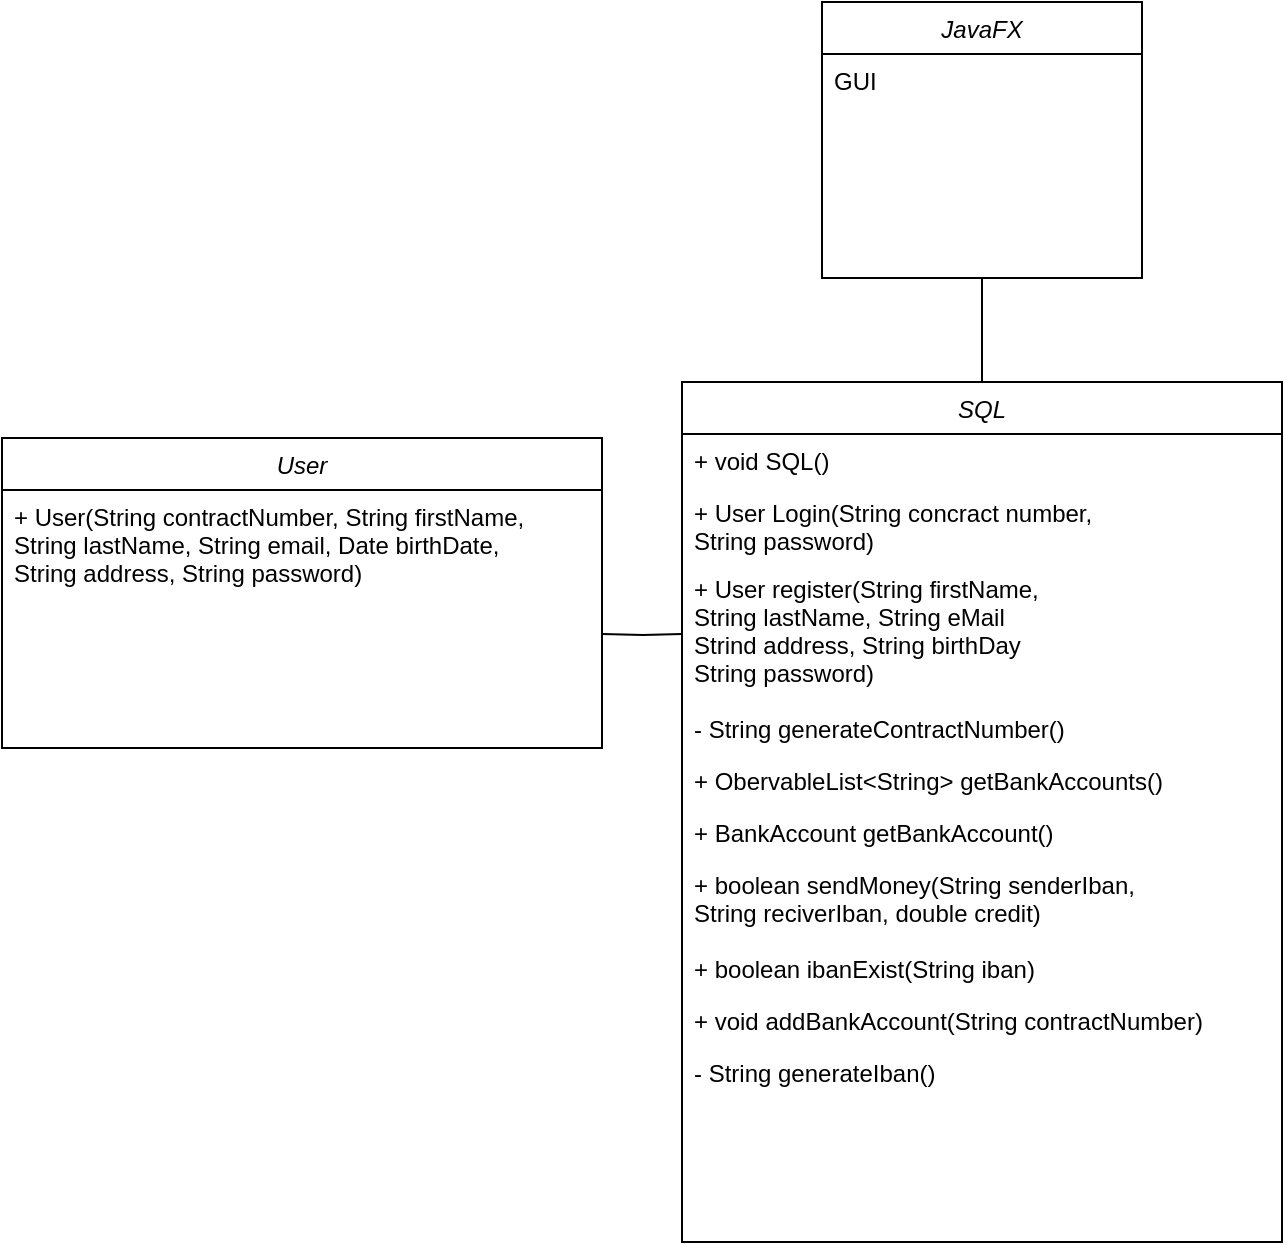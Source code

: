 <mxfile version="14.6.13" type="device"><diagram id="C5RBs43oDa-KdzZeNtuy" name="Page-1"><mxGraphModel dx="1975" dy="599" grid="1" gridSize="10" guides="1" tooltips="1" connect="1" arrows="1" fold="1" page="1" pageScale="1" pageWidth="827" pageHeight="1169" math="0" shadow="0"><root><mxCell id="WIyWlLk6GJQsqaUBKTNV-0"/><mxCell id="WIyWlLk6GJQsqaUBKTNV-1" parent="WIyWlLk6GJQsqaUBKTNV-0"/><mxCell id="yYt7wH-vLSNZYvaS09j3-17" style="edgeStyle=orthogonalEdgeStyle;rounded=0;orthogonalLoop=1;jettySize=auto;html=1;exitX=0.5;exitY=0;exitDx=0;exitDy=0;entryX=0.5;entryY=1;entryDx=0;entryDy=0;endArrow=none;endFill=0;" parent="WIyWlLk6GJQsqaUBKTNV-1" source="yYt7wH-vLSNZYvaS09j3-0" target="yYt7wH-vLSNZYvaS09j3-8" edge="1"><mxGeometry relative="1" as="geometry"/></mxCell><mxCell id="yYt7wH-vLSNZYvaS09j3-0" value="SQL" style="swimlane;fontStyle=2;align=center;verticalAlign=top;childLayout=stackLayout;horizontal=1;startSize=26;horizontalStack=0;resizeParent=1;resizeLast=0;collapsible=1;marginBottom=0;rounded=0;shadow=0;strokeWidth=1;" parent="WIyWlLk6GJQsqaUBKTNV-1" vertex="1"><mxGeometry x="190" y="280" width="300" height="430" as="geometry"><mxRectangle x="230" y="140" width="160" height="26" as="alternateBounds"/></mxGeometry></mxCell><mxCell id="yYt7wH-vLSNZYvaS09j3-1" value="+ void SQL()" style="text;align=left;verticalAlign=top;spacingLeft=4;spacingRight=4;overflow=hidden;rotatable=0;points=[[0,0.5],[1,0.5]];portConstraint=eastwest;rounded=0;shadow=0;html=0;" parent="yYt7wH-vLSNZYvaS09j3-0" vertex="1"><mxGeometry y="26" width="300" height="26" as="geometry"/></mxCell><mxCell id="OMt21K2pgyL9oPnZ-6Zi-0" value="+ User Login(String concract number,&#10;String password)" style="text;align=left;verticalAlign=top;spacingLeft=4;spacingRight=4;overflow=hidden;rotatable=0;points=[[0,0.5],[1,0.5]];portConstraint=eastwest;rounded=0;shadow=0;html=0;" vertex="1" parent="yYt7wH-vLSNZYvaS09j3-0"><mxGeometry y="52" width="300" height="38" as="geometry"/></mxCell><mxCell id="OMt21K2pgyL9oPnZ-6Zi-3" value="+ User register(String firstName, &#10;String lastName, String eMail&#10;Strind address, String birthDay&#10;String password)" style="text;align=left;verticalAlign=top;spacingLeft=4;spacingRight=4;overflow=hidden;rotatable=0;points=[[0,0.5],[1,0.5]];portConstraint=eastwest;rounded=0;shadow=0;html=0;" vertex="1" parent="yYt7wH-vLSNZYvaS09j3-0"><mxGeometry y="90" width="300" height="70" as="geometry"/></mxCell><mxCell id="OMt21K2pgyL9oPnZ-6Zi-4" value="- String generateContractNumber()" style="text;align=left;verticalAlign=top;spacingLeft=4;spacingRight=4;overflow=hidden;rotatable=0;points=[[0,0.5],[1,0.5]];portConstraint=eastwest;rounded=0;shadow=0;html=0;" vertex="1" parent="yYt7wH-vLSNZYvaS09j3-0"><mxGeometry y="160" width="300" height="26" as="geometry"/></mxCell><mxCell id="OMt21K2pgyL9oPnZ-6Zi-5" value="+ ObervableList&lt;String&gt; getBankAccounts()" style="text;align=left;verticalAlign=top;spacingLeft=4;spacingRight=4;overflow=hidden;rotatable=0;points=[[0,0.5],[1,0.5]];portConstraint=eastwest;rounded=0;shadow=0;html=0;" vertex="1" parent="yYt7wH-vLSNZYvaS09j3-0"><mxGeometry y="186" width="300" height="26" as="geometry"/></mxCell><mxCell id="OMt21K2pgyL9oPnZ-6Zi-6" value="+ BankAccount getBankAccount()" style="text;align=left;verticalAlign=top;spacingLeft=4;spacingRight=4;overflow=hidden;rotatable=0;points=[[0,0.5],[1,0.5]];portConstraint=eastwest;rounded=0;shadow=0;html=0;" vertex="1" parent="yYt7wH-vLSNZYvaS09j3-0"><mxGeometry y="212" width="300" height="26" as="geometry"/></mxCell><mxCell id="OMt21K2pgyL9oPnZ-6Zi-7" value="+ boolean sendMoney(String senderIban, &#10;String reciverIban, double credit)" style="text;align=left;verticalAlign=top;spacingLeft=4;spacingRight=4;overflow=hidden;rotatable=0;points=[[0,0.5],[1,0.5]];portConstraint=eastwest;rounded=0;shadow=0;html=0;" vertex="1" parent="yYt7wH-vLSNZYvaS09j3-0"><mxGeometry y="238" width="300" height="42" as="geometry"/></mxCell><mxCell id="OMt21K2pgyL9oPnZ-6Zi-9" value="+ boolean ibanExist(String iban)" style="text;align=left;verticalAlign=top;spacingLeft=4;spacingRight=4;overflow=hidden;rotatable=0;points=[[0,0.5],[1,0.5]];portConstraint=eastwest;rounded=0;shadow=0;html=0;" vertex="1" parent="yYt7wH-vLSNZYvaS09j3-0"><mxGeometry y="280" width="300" height="26" as="geometry"/></mxCell><mxCell id="OMt21K2pgyL9oPnZ-6Zi-10" value="+ void addBankAccount(String contractNumber)" style="text;align=left;verticalAlign=top;spacingLeft=4;spacingRight=4;overflow=hidden;rotatable=0;points=[[0,0.5],[1,0.5]];portConstraint=eastwest;rounded=0;shadow=0;html=0;" vertex="1" parent="yYt7wH-vLSNZYvaS09j3-0"><mxGeometry y="306" width="300" height="26" as="geometry"/></mxCell><mxCell id="OMt21K2pgyL9oPnZ-6Zi-11" value="- String generateIban()" style="text;align=left;verticalAlign=top;spacingLeft=4;spacingRight=4;overflow=hidden;rotatable=0;points=[[0,0.5],[1,0.5]];portConstraint=eastwest;rounded=0;shadow=0;html=0;" vertex="1" parent="yYt7wH-vLSNZYvaS09j3-0"><mxGeometry y="332" width="300" height="26" as="geometry"/></mxCell><mxCell id="yYt7wH-vLSNZYvaS09j3-4" value="User" style="swimlane;fontStyle=2;align=center;verticalAlign=top;childLayout=stackLayout;horizontal=1;startSize=26;horizontalStack=0;resizeParent=1;resizeLast=0;collapsible=1;marginBottom=0;rounded=0;shadow=0;strokeWidth=1;" parent="WIyWlLk6GJQsqaUBKTNV-1" vertex="1"><mxGeometry x="-150" y="308" width="300" height="155" as="geometry"><mxRectangle x="230" y="140" width="160" height="26" as="alternateBounds"/></mxGeometry></mxCell><mxCell id="yYt7wH-vLSNZYvaS09j3-21" style="edgeStyle=orthogonalEdgeStyle;rounded=0;orthogonalLoop=1;jettySize=auto;html=1;exitX=1;exitY=0.5;exitDx=0;exitDy=0;endArrow=none;endFill=0;" parent="yYt7wH-vLSNZYvaS09j3-4" edge="1"><mxGeometry relative="1" as="geometry"><mxPoint x="160" y="65" as="sourcePoint"/><mxPoint x="160" y="65" as="targetPoint"/></mxGeometry></mxCell><mxCell id="yYt7wH-vLSNZYvaS09j3-29" value="+ User(String contractNumber, String firstName, &#10;String lastName, String email, Date birthDate,&#10;String address, String password)" style="text;align=left;verticalAlign=top;spacingLeft=4;spacingRight=4;overflow=hidden;rotatable=0;points=[[0,0.5],[1,0.5]];portConstraint=eastwest;rounded=0;shadow=0;html=0;" parent="yYt7wH-vLSNZYvaS09j3-4" vertex="1"><mxGeometry y="26" width="300" height="54" as="geometry"/></mxCell><mxCell id="yYt7wH-vLSNZYvaS09j3-8" value="JavaFX" style="swimlane;fontStyle=2;align=center;verticalAlign=top;childLayout=stackLayout;horizontal=1;startSize=26;horizontalStack=0;resizeParent=1;resizeLast=0;collapsible=1;marginBottom=0;rounded=0;shadow=0;strokeWidth=1;" parent="WIyWlLk6GJQsqaUBKTNV-1" vertex="1"><mxGeometry x="260" y="90" width="160" height="138" as="geometry"><mxRectangle x="230" y="140" width="160" height="26" as="alternateBounds"/></mxGeometry></mxCell><mxCell id="yYt7wH-vLSNZYvaS09j3-11" value="GUI" style="text;align=left;verticalAlign=top;spacingLeft=4;spacingRight=4;overflow=hidden;rotatable=0;points=[[0,0.5],[1,0.5]];portConstraint=eastwest;" parent="yYt7wH-vLSNZYvaS09j3-8" vertex="1"><mxGeometry y="26" width="160" height="26" as="geometry"/></mxCell><mxCell id="yYt7wH-vLSNZYvaS09j3-46" style="edgeStyle=orthogonalEdgeStyle;rounded=0;orthogonalLoop=1;jettySize=auto;html=1;endArrow=none;endFill=0;" parent="WIyWlLk6GJQsqaUBKTNV-1" edge="1"><mxGeometry relative="1" as="geometry"><mxPoint x="190" y="406" as="sourcePoint"/><mxPoint x="150" y="406" as="targetPoint"/></mxGeometry></mxCell></root></mxGraphModel></diagram></mxfile>